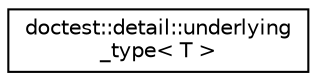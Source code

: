 digraph "Graphical Class Hierarchy"
{
 // LATEX_PDF_SIZE
  edge [fontname="Helvetica",fontsize="10",labelfontname="Helvetica",labelfontsize="10"];
  node [fontname="Helvetica",fontsize="10",shape=record];
  rankdir="LR";
  Node0 [label="doctest::detail::underlying\l_type\< T \>",height=0.2,width=0.4,color="black", fillcolor="white", style="filled",URL="$structdoctest_1_1detail_1_1underlying__type.html",tooltip=" "];
}
